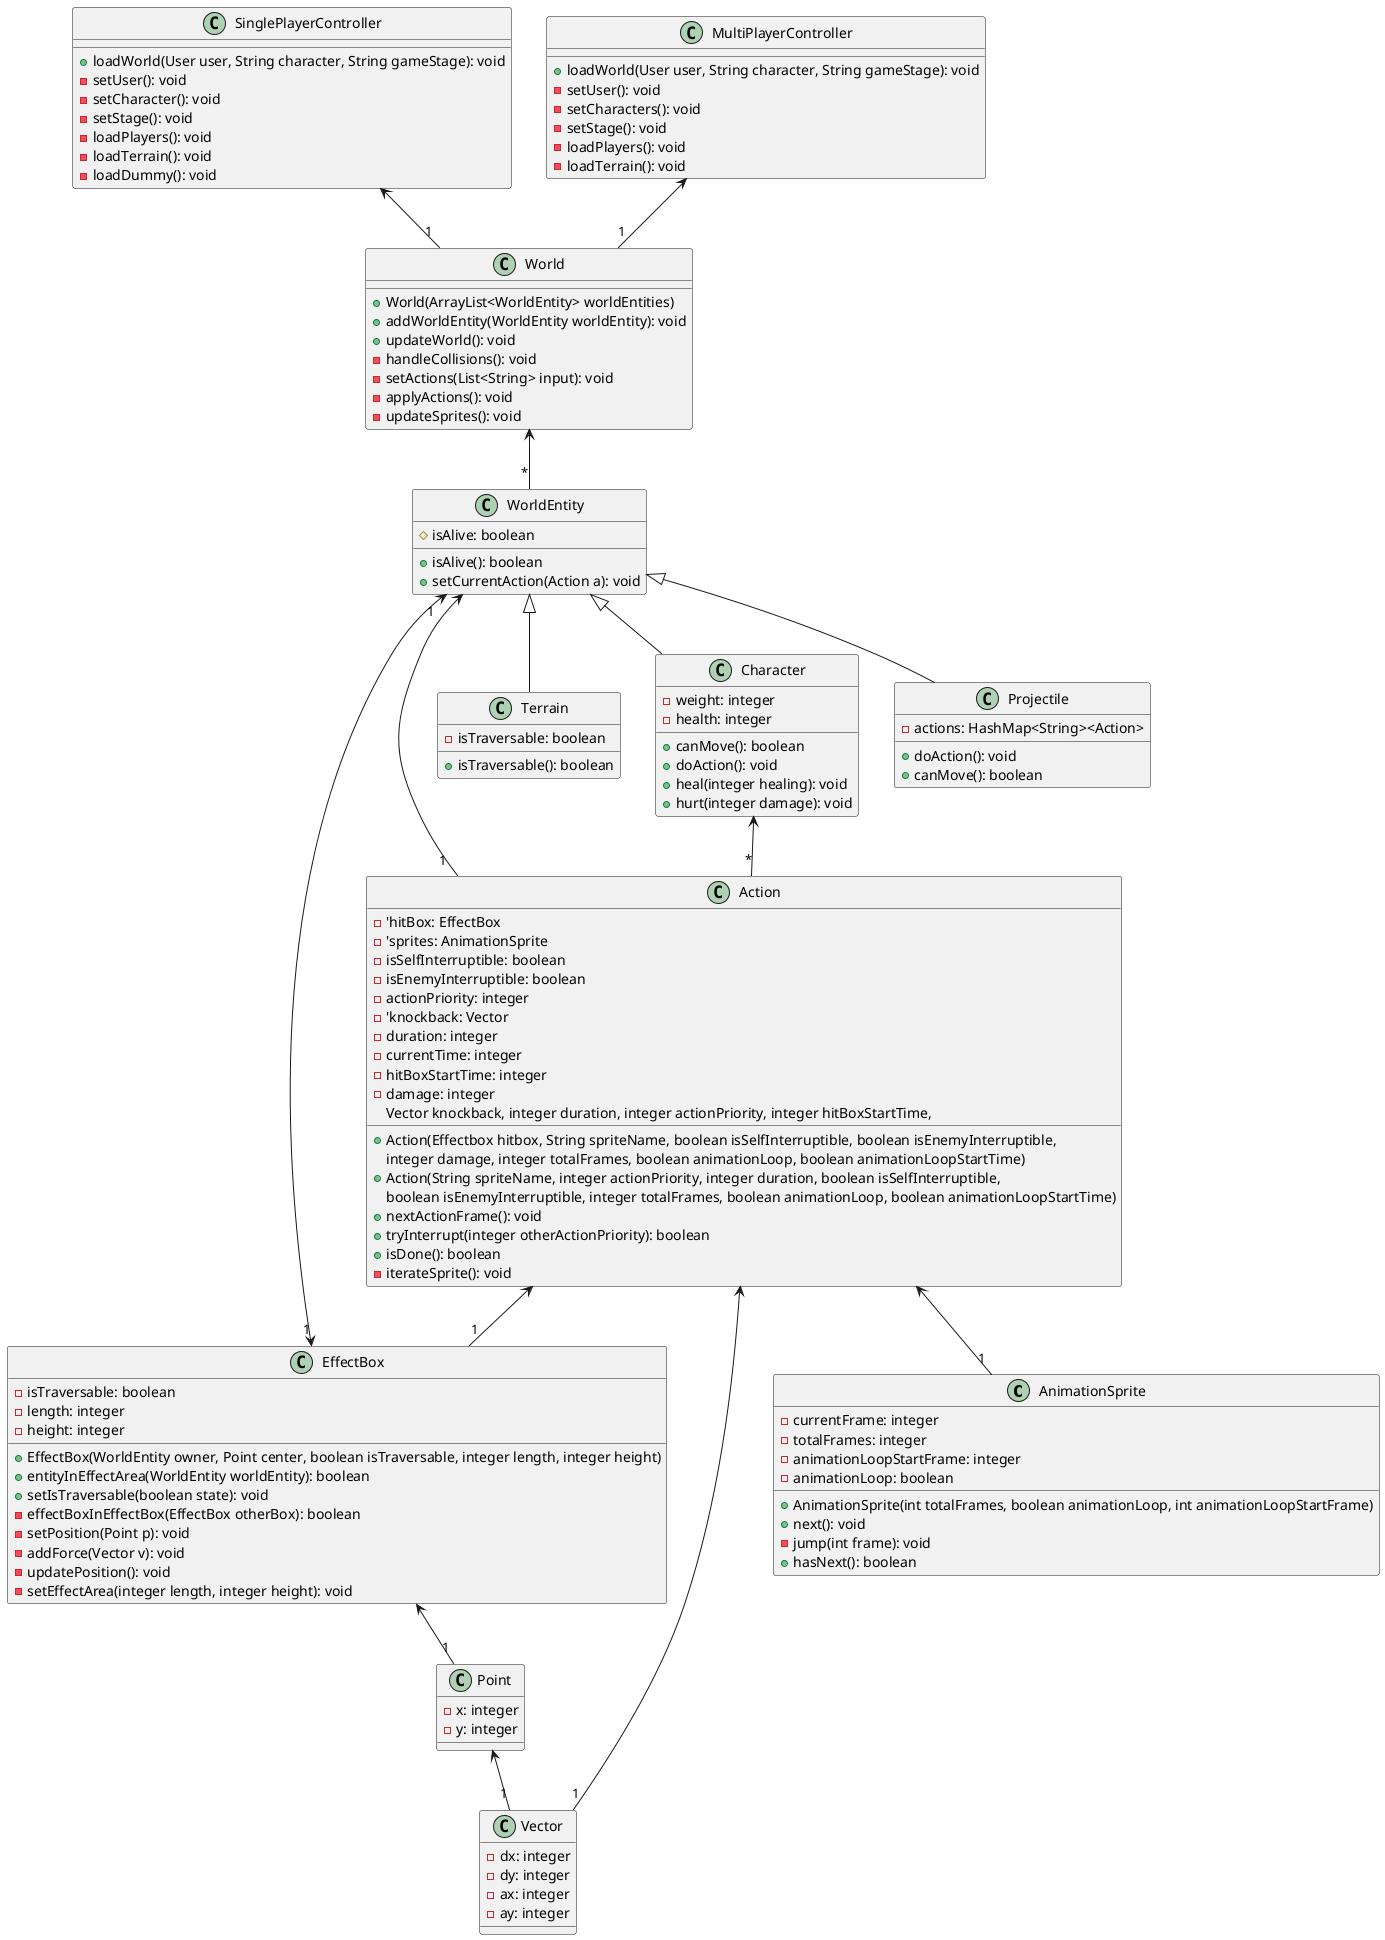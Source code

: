 @startuml ClassDiagram
'This class is good to go, all that is required is figuring out visibility of hasNext
class AnimationSprite {
    - currentFrame: integer
    - totalFrames: integer
    - animationLoopStartFrame: integer
    - animationLoop: boolean
    + AnimationSprite(int totalFrames, boolean animationLoop, int animationLoopStartFrame)
    + next(): void
    - jump(int frame): void
    + hasNext(): boolean
}
'First draft
class SinglePlayerController {
    '- world: World
    + loadWorld(User user, String character, String gameStage): void
    - setUser(): void
    - setCharacter(): void
    - setStage(): void
    - loadPlayers(): void
    - loadTerrain(): void
    - loadDummy(): void
}
'First draft
class MultiPlayerController {
    '- world: World
    + loadWorld(User user, String character, String gameStage): void
    - setUser(): void
    - setCharacters(): void
    - setStage(): void
    - loadPlayers(): void
    - loadTerrain(): void
}
'First iteration, done for now.
class World {
    '- worldEntities: ArrayList<WorldEntity>
    + World(ArrayList<WorldEntity> worldEntities)
    + addWorldEntity(WorldEntity worldEntity): void
    + updateWorld(): void
    - handleCollisions(): void
    - setActions(List<String> input): void
    - applyActions(): void
    - updateSprites(): void
}
'Work in progress, current draft, done for now.
class Action {
    - 'hitBox: EffectBox
    - 'sprites: AnimationSprite
    - isSelfInterruptible: boolean
    - isEnemyInterruptible: boolean
    - actionPriority: integer
    - 'knockback: Vector
    - duration: integer
    - currentTime: integer
    - hitBoxStartTime: integer
    - damage: integer
    + Action(Effectbox hitbox, String spriteName, boolean isSelfInterruptible, boolean isEnemyInterruptible,
    Vector knockback, integer duration, integer actionPriority, integer hitBoxStartTime,
    integer damage, integer totalFrames, boolean animationLoop, boolean animationLoopStartTime)
    + Action(String spriteName, integer actionPriority, integer duration, boolean isSelfInterruptible,
    boolean isEnemyInterruptible, integer totalFrames, boolean animationLoop, boolean animationLoopStartTime)
    + nextActionFrame(): void
    + tryInterrupt(integer otherActionPriority): boolean
    + isDone(): boolean
    - iterateSprite(): void
}
'In progress, will depend on some other classes. Done for now.
class EffectBox {
    '- owner: WorldEntity
    '- center: Point
    - isTraversable: boolean
    - length: integer
    - height: integer
    + EffectBox(WorldEntity owner, Point center, boolean isTraversable, integer length, integer height)
    + entityInEffectArea(WorldEntity worldEntity): boolean
    + setIsTraversable(boolean state): void
    - effectBoxInEffectBox(EffectBox otherBox): boolean
    - setPosition(Point p): void
    - addForce(Vector v): void
    - updatePosition(): void
    - setEffectArea(integer length, integer height): void
}
'Not implemented yet, needs work.
class Vector {
    - dx: integer
    - dy: integer
    - ax: integer
    - ay: integer
}
'Not implemented yet, needs work.
class Point {
    - x: integer
    - y: integer
    '- speed: Vector
}
'Might need id. Deemed unnecessary for now.
class WorldEntity {
    '# hurtBox: EffectBox
    '# currentAction: Action
    # isAlive: boolean
    + isAlive(): boolean
    + setCurrentAction(Action a): void
}
'Done
class Terrain {
    - isTraversable: boolean
    + isTraversable(): boolean
}
'Done for now.
class Character {
    - weight: integer
    - health: integer
    '- actions: HashMap<String><Action>
    + canMove(): boolean
    + doAction(): void
    + heal(integer healing): void
    + hurt(integer damage): void
}
'Unsure about implementation, first draft.
class Projectile {
    - actions: HashMap<String><Action>
    + doAction(): void
    + canMove(): boolean
}
'ActionLoader class?

SinglePlayerController <-- "1" World
MultiPlayerController <-- "1" World
World <-- "*" WorldEntity
Action <-- "1" EffectBox
Action <-- "1" Vector
Action <-- "1" AnimationSprite
EffectBox <-- "1" Point
Point <-- "1" Vector
WorldEntity "1" <--> "1" EffectBox
WorldEntity <-- "1" Action
Character <-- "*" Action
WorldEntity <|-- Character
WorldEntity <|-- Projectile
WorldEntity <|-- Terrain

@enduml
